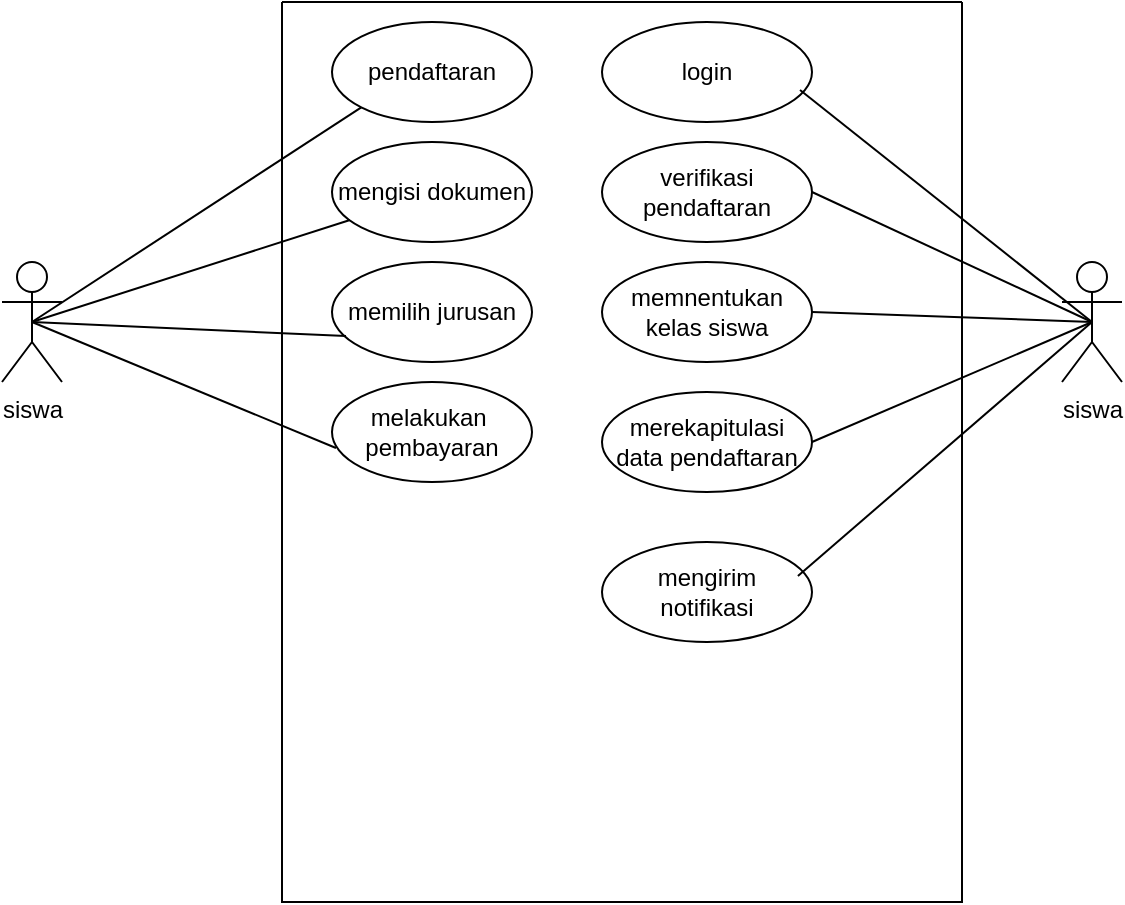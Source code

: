 <mxfile version="24.7.10">
  <diagram name="Page-1" id="hqFoy1mQiG_jtvyARf8L">
    <mxGraphModel dx="954" dy="592" grid="1" gridSize="10" guides="1" tooltips="1" connect="1" arrows="1" fold="1" page="1" pageScale="1" pageWidth="850" pageHeight="1100" math="0" shadow="0">
      <root>
        <mxCell id="0" />
        <mxCell id="1" parent="0" />
        <mxCell id="Qs4Iwi0DKVkd1mj1406h-18" value="siswa" style="shape=umlActor;verticalLabelPosition=bottom;verticalAlign=top;html=1;outlineConnect=0;" vertex="1" parent="1">
          <mxGeometry x="90" y="580" width="30" height="60" as="geometry" />
        </mxCell>
        <mxCell id="Qs4Iwi0DKVkd1mj1406h-19" value="siswa" style="shape=umlActor;verticalLabelPosition=bottom;verticalAlign=top;html=1;outlineConnect=0;" vertex="1" parent="1">
          <mxGeometry x="620" y="580" width="30" height="60" as="geometry" />
        </mxCell>
        <mxCell id="Qs4Iwi0DKVkd1mj1406h-20" value="pendaftaran" style="ellipse;whiteSpace=wrap;html=1;" vertex="1" parent="1">
          <mxGeometry x="255" y="460" width="100" height="50" as="geometry" />
        </mxCell>
        <mxCell id="Qs4Iwi0DKVkd1mj1406h-21" value="mengisi dokumen" style="ellipse;whiteSpace=wrap;html=1;" vertex="1" parent="1">
          <mxGeometry x="255" y="520" width="100" height="50" as="geometry" />
        </mxCell>
        <mxCell id="Qs4Iwi0DKVkd1mj1406h-22" value="memilih jurusan" style="ellipse;whiteSpace=wrap;html=1;" vertex="1" parent="1">
          <mxGeometry x="255" y="580" width="100" height="50" as="geometry" />
        </mxCell>
        <mxCell id="Qs4Iwi0DKVkd1mj1406h-23" value="melakukan&amp;nbsp;&lt;div&gt;pembayaran&lt;/div&gt;" style="ellipse;whiteSpace=wrap;html=1;" vertex="1" parent="1">
          <mxGeometry x="255" y="640" width="100" height="50" as="geometry" />
        </mxCell>
        <mxCell id="Qs4Iwi0DKVkd1mj1406h-24" value="" style="endArrow=none;html=1;rounded=0;exitX=0.5;exitY=0.5;exitDx=0;exitDy=0;exitPerimeter=0;entryX=0;entryY=1;entryDx=0;entryDy=0;" edge="1" parent="1" source="Qs4Iwi0DKVkd1mj1406h-18" target="Qs4Iwi0DKVkd1mj1406h-20">
          <mxGeometry width="50" height="50" relative="1" as="geometry">
            <mxPoint x="330" y="730" as="sourcePoint" />
            <mxPoint x="380" y="680" as="targetPoint" />
          </mxGeometry>
        </mxCell>
        <mxCell id="Qs4Iwi0DKVkd1mj1406h-25" value="" style="endArrow=none;html=1;rounded=0;exitX=0.5;exitY=0.5;exitDx=0;exitDy=0;exitPerimeter=0;entryX=0.09;entryY=0.78;entryDx=0;entryDy=0;entryPerimeter=0;" edge="1" parent="1" source="Qs4Iwi0DKVkd1mj1406h-18" target="Qs4Iwi0DKVkd1mj1406h-21">
          <mxGeometry width="50" height="50" relative="1" as="geometry">
            <mxPoint x="330" y="730" as="sourcePoint" />
            <mxPoint x="380" y="680" as="targetPoint" />
          </mxGeometry>
        </mxCell>
        <mxCell id="Qs4Iwi0DKVkd1mj1406h-26" value="" style="endArrow=none;html=1;rounded=0;exitX=0.5;exitY=0.5;exitDx=0;exitDy=0;exitPerimeter=0;entryX=0.07;entryY=0.74;entryDx=0;entryDy=0;entryPerimeter=0;" edge="1" parent="1" source="Qs4Iwi0DKVkd1mj1406h-18" target="Qs4Iwi0DKVkd1mj1406h-22">
          <mxGeometry width="50" height="50" relative="1" as="geometry">
            <mxPoint x="330" y="730" as="sourcePoint" />
            <mxPoint x="380" y="680" as="targetPoint" />
          </mxGeometry>
        </mxCell>
        <mxCell id="Qs4Iwi0DKVkd1mj1406h-27" value="" style="endArrow=none;html=1;rounded=0;exitX=0.5;exitY=0.5;exitDx=0;exitDy=0;exitPerimeter=0;entryX=0.02;entryY=0.66;entryDx=0;entryDy=0;entryPerimeter=0;" edge="1" parent="1" source="Qs4Iwi0DKVkd1mj1406h-18" target="Qs4Iwi0DKVkd1mj1406h-23">
          <mxGeometry width="50" height="50" relative="1" as="geometry">
            <mxPoint x="330" y="730" as="sourcePoint" />
            <mxPoint x="380" y="680" as="targetPoint" />
          </mxGeometry>
        </mxCell>
        <mxCell id="Qs4Iwi0DKVkd1mj1406h-47" value="login" style="ellipse;whiteSpace=wrap;html=1;" vertex="1" parent="1">
          <mxGeometry x="390" y="460" width="105" height="50" as="geometry" />
        </mxCell>
        <mxCell id="Qs4Iwi0DKVkd1mj1406h-48" value="verifikasi pendaftaran" style="ellipse;whiteSpace=wrap;html=1;" vertex="1" parent="1">
          <mxGeometry x="390" y="520" width="105" height="50" as="geometry" />
        </mxCell>
        <mxCell id="Qs4Iwi0DKVkd1mj1406h-49" value="memnentukan&lt;div&gt;kelas siswa&lt;/div&gt;" style="ellipse;whiteSpace=wrap;html=1;" vertex="1" parent="1">
          <mxGeometry x="390" y="580" width="105" height="50" as="geometry" />
        </mxCell>
        <mxCell id="Qs4Iwi0DKVkd1mj1406h-50" value="mengirim&lt;div&gt;notifikasi&lt;/div&gt;" style="ellipse;whiteSpace=wrap;html=1;" vertex="1" parent="1">
          <mxGeometry x="390" y="720" width="105" height="50" as="geometry" />
        </mxCell>
        <mxCell id="Qs4Iwi0DKVkd1mj1406h-51" value="merekapitulasi&lt;div&gt;data pendaftaran&lt;/div&gt;" style="ellipse;whiteSpace=wrap;html=1;" vertex="1" parent="1">
          <mxGeometry x="390" y="645" width="105" height="50" as="geometry" />
        </mxCell>
        <mxCell id="Qs4Iwi0DKVkd1mj1406h-52" value="" style="endArrow=none;html=1;rounded=0;entryX=0.5;entryY=0.5;entryDx=0;entryDy=0;entryPerimeter=0;exitX=0.943;exitY=0.68;exitDx=0;exitDy=0;exitPerimeter=0;" edge="1" parent="1" source="Qs4Iwi0DKVkd1mj1406h-47" target="Qs4Iwi0DKVkd1mj1406h-19">
          <mxGeometry width="50" height="50" relative="1" as="geometry">
            <mxPoint x="260" y="620" as="sourcePoint" />
            <mxPoint x="310" y="570" as="targetPoint" />
          </mxGeometry>
        </mxCell>
        <mxCell id="Qs4Iwi0DKVkd1mj1406h-53" value="" style="endArrow=none;html=1;rounded=0;exitX=0.5;exitY=0.5;exitDx=0;exitDy=0;exitPerimeter=0;entryX=1;entryY=0.5;entryDx=0;entryDy=0;" edge="1" parent="1" source="Qs4Iwi0DKVkd1mj1406h-19" target="Qs4Iwi0DKVkd1mj1406h-48">
          <mxGeometry width="50" height="50" relative="1" as="geometry">
            <mxPoint x="260" y="620" as="sourcePoint" />
            <mxPoint x="310" y="570" as="targetPoint" />
          </mxGeometry>
        </mxCell>
        <mxCell id="Qs4Iwi0DKVkd1mj1406h-54" value="" style="endArrow=none;html=1;rounded=0;exitX=0.5;exitY=0.5;exitDx=0;exitDy=0;exitPerimeter=0;entryX=1;entryY=0.5;entryDx=0;entryDy=0;" edge="1" parent="1" source="Qs4Iwi0DKVkd1mj1406h-19" target="Qs4Iwi0DKVkd1mj1406h-49">
          <mxGeometry width="50" height="50" relative="1" as="geometry">
            <mxPoint x="260" y="620" as="sourcePoint" />
            <mxPoint x="310" y="570" as="targetPoint" />
          </mxGeometry>
        </mxCell>
        <mxCell id="Qs4Iwi0DKVkd1mj1406h-55" value="" style="endArrow=none;html=1;rounded=0;exitX=0.5;exitY=0.5;exitDx=0;exitDy=0;exitPerimeter=0;entryX=1;entryY=0.5;entryDx=0;entryDy=0;" edge="1" parent="1" source="Qs4Iwi0DKVkd1mj1406h-19" target="Qs4Iwi0DKVkd1mj1406h-51">
          <mxGeometry width="50" height="50" relative="1" as="geometry">
            <mxPoint x="260" y="620" as="sourcePoint" />
            <mxPoint x="310" y="570" as="targetPoint" />
          </mxGeometry>
        </mxCell>
        <mxCell id="Qs4Iwi0DKVkd1mj1406h-57" value="" style="endArrow=none;html=1;rounded=0;exitX=0.5;exitY=0.5;exitDx=0;exitDy=0;exitPerimeter=0;entryX=0.933;entryY=0.34;entryDx=0;entryDy=0;entryPerimeter=0;" edge="1" parent="1" source="Qs4Iwi0DKVkd1mj1406h-19" target="Qs4Iwi0DKVkd1mj1406h-50">
          <mxGeometry width="50" height="50" relative="1" as="geometry">
            <mxPoint x="440" y="720" as="sourcePoint" />
            <mxPoint x="490" y="670" as="targetPoint" />
          </mxGeometry>
        </mxCell>
        <mxCell id="Qs4Iwi0DKVkd1mj1406h-58" value="" style="swimlane;startSize=0;" vertex="1" parent="1">
          <mxGeometry x="230" y="450" width="340" height="450" as="geometry" />
        </mxCell>
      </root>
    </mxGraphModel>
  </diagram>
</mxfile>
